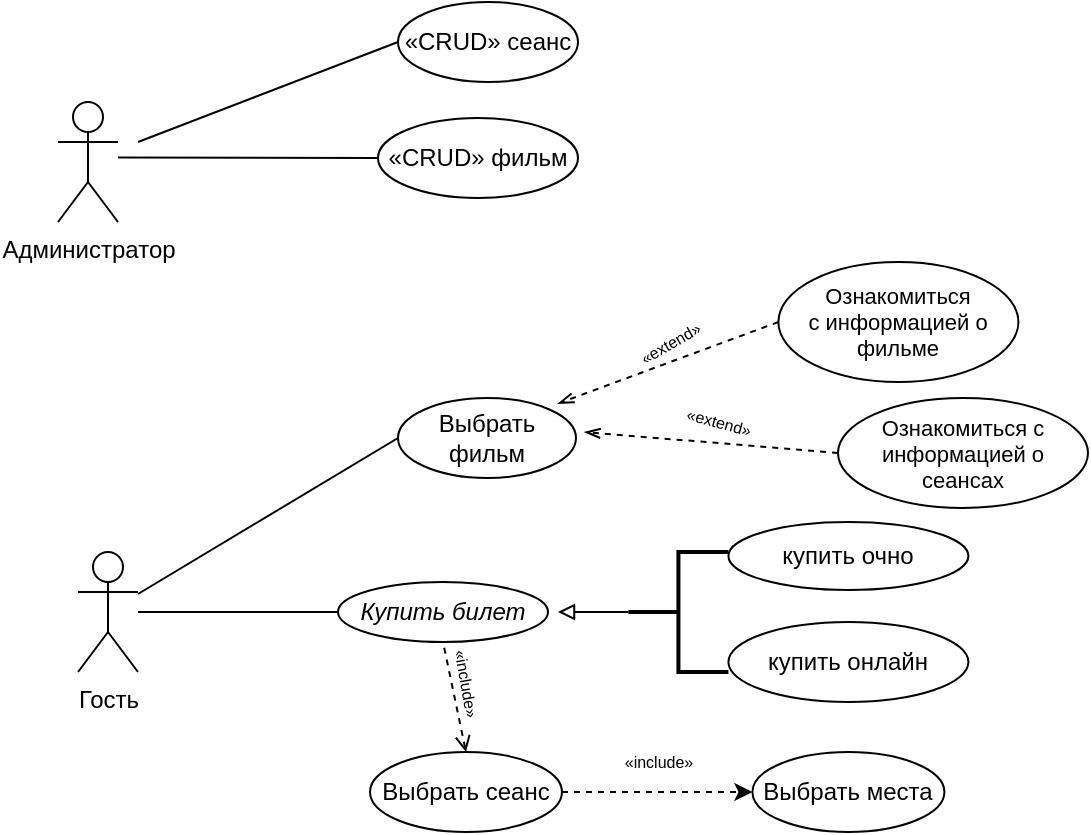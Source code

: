 <mxfile version="24.8.4" pages="3">
  <diagram name="Собственный кинотеатр" id="rnaNZMnlfwjxVZvryFjj">
    <mxGraphModel dx="637" dy="324" grid="1" gridSize="10" guides="1" tooltips="1" connect="1" arrows="1" fold="1" page="1" pageScale="1" pageWidth="827" pageHeight="1169" math="0" shadow="0">
      <root>
        <mxCell id="f3-Gvlm2Z2FciO2JjJAF-0" />
        <mxCell id="f3-Gvlm2Z2FciO2JjJAF-1" parent="f3-Gvlm2Z2FciO2JjJAF-0" />
        <mxCell id="f3-Gvlm2Z2FciO2JjJAF-2" value="Гость" style="shape=umlActor;verticalLabelPosition=bottom;verticalAlign=top;html=1;" parent="f3-Gvlm2Z2FciO2JjJAF-1" vertex="1">
          <mxGeometry x="190" y="465" width="30" height="60" as="geometry" />
        </mxCell>
        <mxCell id="f3-Gvlm2Z2FciO2JjJAF-4" value="&lt;i&gt;Купить билет&lt;/i&gt;" style="ellipse;whiteSpace=wrap;html=1;fontSize=12;" parent="f3-Gvlm2Z2FciO2JjJAF-1" vertex="1">
          <mxGeometry x="320" y="480" width="105" height="30" as="geometry" />
        </mxCell>
        <mxCell id="f3-Gvlm2Z2FciO2JjJAF-6" value="Выбрать фильм" style="ellipse;whiteSpace=wrap;html=1;" parent="f3-Gvlm2Z2FciO2JjJAF-1" vertex="1">
          <mxGeometry x="350" y="388" width="89" height="40" as="geometry" />
        </mxCell>
        <mxCell id="f3-Gvlm2Z2FciO2JjJAF-8" value="Ознакомиться с информацией о сеансах" style="ellipse;whiteSpace=wrap;html=1;fontSize=11;spacing=2;" parent="f3-Gvlm2Z2FciO2JjJAF-1" vertex="1">
          <mxGeometry x="570" y="388" width="125" height="55" as="geometry" />
        </mxCell>
        <mxCell id="f3-Gvlm2Z2FciO2JjJAF-9" value="&lt;div style=&quot;font-size: 11px;&quot;&gt;Ознакомиться&lt;/div&gt;&lt;div style=&quot;font-size: 11px;&quot;&gt;с информацией о фильме&lt;/div&gt;" style="ellipse;whiteSpace=wrap;html=1;fontSize=11;" parent="f3-Gvlm2Z2FciO2JjJAF-1" vertex="1">
          <mxGeometry x="540.21" y="320" width="120" height="60" as="geometry" />
        </mxCell>
        <mxCell id="HVHayyuQDwpHd55ujuDX-11" style="rounded=0;orthogonalLoop=1;jettySize=auto;html=1;dashed=1;" parent="f3-Gvlm2Z2FciO2JjJAF-1" source="f3-Gvlm2Z2FciO2JjJAF-11" target="HVHayyuQDwpHd55ujuDX-9" edge="1">
          <mxGeometry relative="1" as="geometry" />
        </mxCell>
        <mxCell id="f3-Gvlm2Z2FciO2JjJAF-11" value="Выбрать сеанс" style="ellipse;whiteSpace=wrap;html=1;" parent="f3-Gvlm2Z2FciO2JjJAF-1" vertex="1">
          <mxGeometry x="336" y="565" width="96" height="40" as="geometry" />
        </mxCell>
        <mxCell id="f3-Gvlm2Z2FciO2JjJAF-14" value="" style="endArrow=none;html=1;rounded=0;entryX=0;entryY=0.5;entryDx=0;entryDy=0;" parent="f3-Gvlm2Z2FciO2JjJAF-1" source="f3-Gvlm2Z2FciO2JjJAF-2" target="f3-Gvlm2Z2FciO2JjJAF-6" edge="1">
          <mxGeometry width="50" height="50" relative="1" as="geometry">
            <mxPoint x="270" y="530" as="sourcePoint" />
            <mxPoint x="420" y="560" as="targetPoint" />
          </mxGeometry>
        </mxCell>
        <mxCell id="f3-Gvlm2Z2FciO2JjJAF-15" value="" style="endArrow=none;html=1;rounded=0;entryX=0;entryY=0.5;entryDx=0;entryDy=0;" parent="f3-Gvlm2Z2FciO2JjJAF-1" source="f3-Gvlm2Z2FciO2JjJAF-2" target="f3-Gvlm2Z2FciO2JjJAF-4" edge="1">
          <mxGeometry width="50" height="50" relative="1" as="geometry">
            <mxPoint x="370" y="610" as="sourcePoint" />
            <mxPoint x="420" y="560" as="targetPoint" />
          </mxGeometry>
        </mxCell>
        <mxCell id="f3-Gvlm2Z2FciO2JjJAF-16" value="" style="endArrow=none;dashed=1;html=1;rounded=0;entryX=0.5;entryY=1;entryDx=0;entryDy=0;exitX=0.5;exitY=0;exitDx=0;exitDy=0;startArrow=open;startFill=0;" parent="f3-Gvlm2Z2FciO2JjJAF-1" source="f3-Gvlm2Z2FciO2JjJAF-11" target="f3-Gvlm2Z2FciO2JjJAF-4" edge="1">
          <mxGeometry width="50" height="50" relative="1" as="geometry">
            <mxPoint x="340" y="555" as="sourcePoint" />
            <mxPoint x="390" y="505" as="targetPoint" />
          </mxGeometry>
        </mxCell>
        <mxCell id="f3-Gvlm2Z2FciO2JjJAF-23" value="" style="endArrow=openThin;dashed=1;html=1;rounded=0;entryX=1;entryY=0.5;entryDx=0;entryDy=0;exitX=0;exitY=0.5;exitDx=0;exitDy=0;endFill=0;" parent="f3-Gvlm2Z2FciO2JjJAF-1" source="f3-Gvlm2Z2FciO2JjJAF-8" edge="1">
          <mxGeometry width="50" height="50" relative="1" as="geometry">
            <mxPoint x="537.71" y="422.5" as="sourcePoint" />
            <mxPoint x="443.21" y="405" as="targetPoint" />
          </mxGeometry>
        </mxCell>
        <mxCell id="f3-Gvlm2Z2FciO2JjJAF-24" value="" style="endArrow=openThin;dashed=1;html=1;rounded=0;entryX=1;entryY=0;entryDx=0;entryDy=0;exitX=0;exitY=0.5;exitDx=0;exitDy=0;startArrow=none;startFill=0;endFill=0;" parent="f3-Gvlm2Z2FciO2JjJAF-1" source="f3-Gvlm2Z2FciO2JjJAF-9" edge="1">
          <mxGeometry width="50" height="50" relative="1" as="geometry">
            <mxPoint x="550.21" y="360" as="sourcePoint" />
            <mxPoint x="429.998" y="390.778" as="targetPoint" />
          </mxGeometry>
        </mxCell>
        <mxCell id="f3-Gvlm2Z2FciO2JjJAF-29" value="«extend»" style="edgeLabel;html=1;align=center;verticalAlign=middle;resizable=0;points=[];rotation=-30;fontSize=8;" parent="f3-Gvlm2Z2FciO2JjJAF-1" vertex="1" connectable="0">
          <mxGeometry x="485.208" y="360.995" as="geometry" />
        </mxCell>
        <mxCell id="f3-Gvlm2Z2FciO2JjJAF-30" value="«extend»" style="edgeLabel;html=1;align=center;verticalAlign=middle;resizable=0;points=[];rotation=15;fontSize=8;" parent="f3-Gvlm2Z2FciO2JjJAF-1" vertex="1" connectable="0">
          <mxGeometry x="509.998" y="399.995" as="geometry" />
        </mxCell>
        <mxCell id="f3-Gvlm2Z2FciO2JjJAF-31" value="«include»" style="edgeLabel;html=1;align=center;verticalAlign=middle;resizable=0;points=[];rotation=80;fontSize=8;" parent="f3-Gvlm2Z2FciO2JjJAF-1" vertex="1" connectable="0">
          <mxGeometry x="383.998" y="529.995" as="geometry" />
        </mxCell>
        <mxCell id="HVHayyuQDwpHd55ujuDX-0" value="купить очно" style="ellipse;whiteSpace=wrap;html=1;" parent="f3-Gvlm2Z2FciO2JjJAF-1" vertex="1">
          <mxGeometry x="515.21" y="450" width="120" height="34" as="geometry" />
        </mxCell>
        <mxCell id="HVHayyuQDwpHd55ujuDX-1" value="купить онлайн" style="ellipse;whiteSpace=wrap;html=1;" parent="f3-Gvlm2Z2FciO2JjJAF-1" vertex="1">
          <mxGeometry x="515.21" y="500" width="120" height="40" as="geometry" />
        </mxCell>
        <mxCell id="HVHayyuQDwpHd55ujuDX-7" style="edgeStyle=orthogonalEdgeStyle;rounded=0;orthogonalLoop=1;jettySize=auto;html=1;entryX=1;entryY=0.5;entryDx=0;entryDy=0;shape=flexArrow;strokeColor=none;endArrow=block;" parent="f3-Gvlm2Z2FciO2JjJAF-1" source="HVHayyuQDwpHd55ujuDX-2" target="f3-Gvlm2Z2FciO2JjJAF-4" edge="1">
          <mxGeometry relative="1" as="geometry" />
        </mxCell>
        <mxCell id="HVHayyuQDwpHd55ujuDX-8" style="edgeStyle=orthogonalEdgeStyle;rounded=0;orthogonalLoop=1;jettySize=auto;html=1;endArrow=block;endFill=0;" parent="f3-Gvlm2Z2FciO2JjJAF-1" source="HVHayyuQDwpHd55ujuDX-2" edge="1">
          <mxGeometry relative="1" as="geometry">
            <mxPoint x="430" y="495" as="targetPoint" />
            <Array as="points">
              <mxPoint x="450" y="495" />
              <mxPoint x="450" y="495" />
            </Array>
          </mxGeometry>
        </mxCell>
        <mxCell id="HVHayyuQDwpHd55ujuDX-2" value="" style="strokeWidth=2;html=1;shape=mxgraph.flowchart.annotation_2;align=left;labelPosition=right;pointerEvents=1;" parent="f3-Gvlm2Z2FciO2JjJAF-1" vertex="1">
          <mxGeometry x="465.21" y="465" width="50" height="60" as="geometry" />
        </mxCell>
        <mxCell id="HVHayyuQDwpHd55ujuDX-9" value="Выбрать места" style="ellipse;whiteSpace=wrap;html=1;" parent="f3-Gvlm2Z2FciO2JjJAF-1" vertex="1">
          <mxGeometry x="527.21" y="565" width="96" height="40" as="geometry" />
        </mxCell>
        <mxCell id="HVHayyuQDwpHd55ujuDX-10" value="«include»" style="edgeLabel;html=1;align=center;verticalAlign=middle;resizable=0;points=[];rotation=0;fontSize=8;" parent="f3-Gvlm2Z2FciO2JjJAF-1" vertex="1" connectable="0">
          <mxGeometry x="479.998" y="569.995" as="geometry" />
        </mxCell>
        <mxCell id="cdZZPBUYfWlRFzTQp6G5-2" value="Администратор" style="shape=umlActor;verticalLabelPosition=bottom;verticalAlign=top;html=1;" parent="f3-Gvlm2Z2FciO2JjJAF-1" vertex="1">
          <mxGeometry x="180" y="240" width="30" height="60" as="geometry" />
        </mxCell>
        <mxCell id="cdZZPBUYfWlRFzTQp6G5-5" value="«CRUD» фильм" style="ellipse;whiteSpace=wrap;html=1;" parent="f3-Gvlm2Z2FciO2JjJAF-1" vertex="1">
          <mxGeometry x="340" y="248" width="100" height="40" as="geometry" />
        </mxCell>
        <mxCell id="cdZZPBUYfWlRFzTQp6G5-11" value="" style="endArrow=none;html=1;rounded=0;entryX=0;entryY=0.5;entryDx=0;entryDy=0;" parent="f3-Gvlm2Z2FciO2JjJAF-1" target="cdZZPBUYfWlRFzTQp6G5-5" edge="1">
          <mxGeometry width="50" height="50" relative="1" as="geometry">
            <mxPoint x="210" y="267.71" as="sourcePoint" />
            <mxPoint x="310" y="267.71" as="targetPoint" />
          </mxGeometry>
        </mxCell>
        <mxCell id="cdZZPBUYfWlRFzTQp6G5-12" value="" style="endArrow=none;html=1;rounded=0;" parent="f3-Gvlm2Z2FciO2JjJAF-1" edge="1">
          <mxGeometry width="50" height="50" relative="1" as="geometry">
            <mxPoint x="220" y="260" as="sourcePoint" />
            <mxPoint x="350" y="210" as="targetPoint" />
          </mxGeometry>
        </mxCell>
        <mxCell id="cdZZPBUYfWlRFzTQp6G5-14" value="«CRUD» сеанс" style="ellipse;whiteSpace=wrap;html=1;" parent="f3-Gvlm2Z2FciO2JjJAF-1" vertex="1">
          <mxGeometry x="350" y="190" width="90" height="40" as="geometry" />
        </mxCell>
      </root>
    </mxGraphModel>
  </diagram>
  <diagram name="Goodwin Cinema" id="iWJ-1zaKSu3Ji1PHFZBb">
    <mxGraphModel dx="1687" dy="940" grid="1" gridSize="10" guides="1" tooltips="1" connect="1" arrows="1" fold="1" page="1" pageScale="1" pageWidth="827" pageHeight="1169" math="0" shadow="0">
      <root>
        <mxCell id="qbEH_GYG9Mnh0emsTHKD-0" />
        <mxCell id="qbEH_GYG9Mnh0emsTHKD-1" parent="qbEH_GYG9Mnh0emsTHKD-0" />
        <mxCell id="LEQyBP9rLno9ObRGlnxQ-13" value="goodwincinema.ru" style="whiteSpace=wrap;html=1;fillColor=none;labelPosition=center;verticalLabelPosition=top;align=center;verticalAlign=bottom;" vertex="1" parent="qbEH_GYG9Mnh0emsTHKD-1">
          <mxGeometry x="140" y="70" width="680" height="1091" as="geometry" />
        </mxCell>
        <mxCell id="qbEH_GYG9Mnh0emsTHKD-2" value="Гость" style="shape=umlActor;verticalLabelPosition=bottom;verticalAlign=top;html=1;fontSize=11;" parent="qbEH_GYG9Mnh0emsTHKD-1" vertex="1">
          <mxGeometry x="54" y="736" width="30" height="60" as="geometry" />
        </mxCell>
        <mxCell id="qbEH_GYG9Mnh0emsTHKD-3" value="&lt;div&gt;Зарегистрированный&lt;/div&gt;&lt;div&gt;пользователь&lt;/div&gt;" style="shape=umlActor;verticalLabelPosition=bottom;verticalAlign=top;html=1;" parent="qbEH_GYG9Mnh0emsTHKD-1" vertex="1">
          <mxGeometry x="54" y="866" width="30" height="60" as="geometry" />
        </mxCell>
        <mxCell id="qbEH_GYG9Mnh0emsTHKD-4" value="Оплатить билет" style="ellipse;whiteSpace=wrap;html=1;fontSize=12;" parent="qbEH_GYG9Mnh0emsTHKD-1" vertex="1">
          <mxGeometry x="535.62" y="800" width="105" height="30" as="geometry" />
        </mxCell>
        <mxCell id="qbEH_GYG9Mnh0emsTHKD-6" value="Найти фильм" style="ellipse;whiteSpace=wrap;html=1;" parent="qbEH_GYG9Mnh0emsTHKD-1" vertex="1">
          <mxGeometry x="374.99" y="543.37" width="99.01" height="26.25" as="geometry" />
        </mxCell>
        <mxCell id="qbEH_GYG9Mnh0emsTHKD-7" value="Оценить рейтинг зрителей" style="ellipse;whiteSpace=wrap;html=1;" parent="qbEH_GYG9Mnh0emsTHKD-1" vertex="1">
          <mxGeometry x="681" y="509" width="128" height="40" as="geometry" />
        </mxCell>
        <mxCell id="qbEH_GYG9Mnh0emsTHKD-9" value="&lt;div style=&quot;font-size: 11px;&quot;&gt;Ознакомиться&lt;/div&gt;&lt;div style=&quot;font-size: 11px;&quot;&gt;с отзывами зрителей&lt;/div&gt;" style="ellipse;whiteSpace=wrap;html=1;fontSize=11;" parent="qbEH_GYG9Mnh0emsTHKD-1" vertex="1">
          <mxGeometry x="673.5" y="568" width="143" height="42.5" as="geometry" />
        </mxCell>
        <mxCell id="qbEH_GYG9Mnh0emsTHKD-10" value="&lt;div style=&quot;font-size: 11px;&quot;&gt;Просмотреть информацию&lt;/div&gt;&lt;div style=&quot;font-size: 11px;&quot;&gt;о фильме&lt;/div&gt;" style="ellipse;whiteSpace=wrap;html=1;fontSize=11;" parent="qbEH_GYG9Mnh0emsTHKD-1" vertex="1">
          <mxGeometry x="539.995" y="526.5" width="96.25" height="60" as="geometry" />
        </mxCell>
        <mxCell id="qbEH_GYG9Mnh0emsTHKD-11" value="&lt;div&gt;Определиться&lt;/div&gt;&lt;div&gt;с сеансом&lt;/div&gt;" style="ellipse;whiteSpace=wrap;html=1;" parent="qbEH_GYG9Mnh0emsTHKD-1" vertex="1">
          <mxGeometry x="364.5" y="665.5" width="120" height="40" as="geometry" />
        </mxCell>
        <mxCell id="qbEH_GYG9Mnh0emsTHKD-12" value="" style="endArrow=block;html=1;rounded=0;endFill=0;" parent="qbEH_GYG9Mnh0emsTHKD-1" edge="1">
          <mxGeometry width="50" height="50" relative="1" as="geometry">
            <mxPoint x="69" y="861" as="sourcePoint" />
            <mxPoint x="69" y="821" as="targetPoint" />
          </mxGeometry>
        </mxCell>
        <mxCell id="EJGcb-yvxSowYDTw5PhJ-0" value="Администратор" style="shape=umlActor;verticalLabelPosition=bottom;verticalAlign=top;html=1;fontSize=10;" parent="qbEH_GYG9Mnh0emsTHKD-1" vertex="1">
          <mxGeometry x="54" y="210" width="30" height="60" as="geometry" />
        </mxCell>
        <mxCell id="EJGcb-yvxSowYDTw5PhJ-1" value="«CRUD» фильм" style="ellipse;whiteSpace=wrap;html=1;" parent="qbEH_GYG9Mnh0emsTHKD-1" vertex="1">
          <mxGeometry x="206.62" y="192" width="103" height="40" as="geometry" />
        </mxCell>
        <mxCell id="EJGcb-yvxSowYDTw5PhJ-2" value="" style="endArrow=none;html=1;rounded=0;entryX=0;entryY=0.5;entryDx=0;entryDy=0;" parent="qbEH_GYG9Mnh0emsTHKD-1" source="EJGcb-yvxSowYDTw5PhJ-0" target="EJGcb-yvxSowYDTw5PhJ-1" edge="1">
          <mxGeometry width="50" height="50" relative="1" as="geometry">
            <mxPoint x="144" y="310" as="sourcePoint" />
            <mxPoint x="194" y="330" as="targetPoint" />
          </mxGeometry>
        </mxCell>
        <mxCell id="EJGcb-yvxSowYDTw5PhJ-3" value="" style="endArrow=none;html=1;rounded=0;entryX=0;entryY=0.5;entryDx=0;entryDy=0;" parent="qbEH_GYG9Mnh0emsTHKD-1" source="EJGcb-yvxSowYDTw5PhJ-0" target="EJGcb-yvxSowYDTw5PhJ-4" edge="1">
          <mxGeometry width="50" height="50" relative="1" as="geometry">
            <mxPoint x="154" y="240" as="sourcePoint" />
            <mxPoint x="224" y="250" as="targetPoint" />
          </mxGeometry>
        </mxCell>
        <mxCell id="EJGcb-yvxSowYDTw5PhJ-4" value="«CRUD» сеанс" style="ellipse;whiteSpace=wrap;html=1;" parent="qbEH_GYG9Mnh0emsTHKD-1" vertex="1">
          <mxGeometry x="206.62" y="248" width="103" height="40" as="geometry" />
        </mxCell>
        <mxCell id="v0aWpymIAS2-9Zk1HtnZ-0" value="Изучить афишу" style="ellipse;whiteSpace=wrap;html=1;" parent="qbEH_GYG9Mnh0emsTHKD-1" vertex="1">
          <mxGeometry x="209.37" y="539" width="97.5" height="35" as="geometry" />
        </mxCell>
        <mxCell id="v0aWpymIAS2-9Zk1HtnZ-1" value="Ознакомиться с расписанием" style="ellipse;whiteSpace=wrap;html=1;" parent="qbEH_GYG9Mnh0emsTHKD-1" vertex="1">
          <mxGeometry x="197.185" y="602" width="121.87" height="39" as="geometry" />
        </mxCell>
        <mxCell id="v0aWpymIAS2-9Zk1HtnZ-2" value="Проверить новости" style="ellipse;whiteSpace=wrap;html=1;" parent="qbEH_GYG9Mnh0emsTHKD-1" vertex="1">
          <mxGeometry x="194.37" y="1055" width="127.5" height="35" as="geometry" />
        </mxCell>
        <mxCell id="v0aWpymIAS2-9Zk1HtnZ-3" value="Вернуть билет" style="ellipse;whiteSpace=wrap;html=1;" parent="qbEH_GYG9Mnh0emsTHKD-1" vertex="1">
          <mxGeometry x="538.12" y="862" width="100" height="35" as="geometry" />
        </mxCell>
        <mxCell id="v0aWpymIAS2-9Zk1HtnZ-4" value="Сменить кинотеатр (город)" style="ellipse;whiteSpace=wrap;html=1;" parent="qbEH_GYG9Mnh0emsTHKD-1" vertex="1">
          <mxGeometry x="188.12" y="474" width="140" height="45" as="geometry" />
        </mxCell>
        <mxCell id="v0aWpymIAS2-9Zk1HtnZ-5" value="Посмотреть вакансии" style="ellipse;whiteSpace=wrap;html=1;" parent="qbEH_GYG9Mnh0emsTHKD-1" vertex="1">
          <mxGeometry x="189.37" y="926" width="137.5" height="35" as="geometry" />
        </mxCell>
        <mxCell id="v0aWpymIAS2-9Zk1HtnZ-6" value="Исследовать справку" style="ellipse;whiteSpace=wrap;html=1;" parent="qbEH_GYG9Mnh0emsTHKD-1" vertex="1">
          <mxGeometry x="189.37" y="862" width="137.5" height="35" as="geometry" />
        </mxCell>
        <mxCell id="v0aWpymIAS2-9Zk1HtnZ-7" value="&lt;div&gt;Прочитать информацию&lt;/div&gt;&lt;div&gt;о кинотеатре&lt;/div&gt;" style="ellipse;whiteSpace=wrap;html=1;" parent="qbEH_GYG9Mnh0emsTHKD-1" vertex="1">
          <mxGeometry x="174.37" y="663" width="167.5" height="45" as="geometry" />
        </mxCell>
        <mxCell id="v0aWpymIAS2-9Zk1HtnZ-8" value="&lt;div&gt;Прочитать информацию&lt;/div&gt;&lt;div&gt;о парке развлечений&lt;/div&gt;" style="ellipse;whiteSpace=wrap;html=1;" parent="qbEH_GYG9Mnh0emsTHKD-1" vertex="1">
          <mxGeometry x="169.995" y="728" width="176.25" height="45" as="geometry" />
        </mxCell>
        <mxCell id="v0aWpymIAS2-9Zk1HtnZ-13" value="Обратиться в службу «Вопрос-ответ»" style="ellipse;whiteSpace=wrap;html=1;" parent="qbEH_GYG9Mnh0emsTHKD-1" vertex="1">
          <mxGeometry x="188.435" y="787" width="139.37" height="55" as="geometry" />
        </mxCell>
        <mxCell id="v0aWpymIAS2-9Zk1HtnZ-14" value="Открыть схему проезда" style="ellipse;whiteSpace=wrap;html=1;" parent="qbEH_GYG9Mnh0emsTHKD-1" vertex="1">
          <mxGeometry x="203.12" y="986" width="110" height="45" as="geometry" />
        </mxCell>
        <mxCell id="5wgta9gE_lAIWEabVakF-0" value="" style="endArrow=none;html=1;rounded=0;exitX=0;exitY=0.5;exitDx=0;exitDy=0;" parent="qbEH_GYG9Mnh0emsTHKD-1" source="v0aWpymIAS2-9Zk1HtnZ-0" target="qbEH_GYG9Mnh0emsTHKD-2" edge="1">
          <mxGeometry width="50" height="50" relative="1" as="geometry">
            <mxPoint x="288" y="825" as="sourcePoint" />
            <mxPoint x="338" y="775" as="targetPoint" />
          </mxGeometry>
        </mxCell>
        <mxCell id="5wgta9gE_lAIWEabVakF-1" value="" style="endArrow=none;html=1;rounded=0;exitX=0;exitY=0.5;exitDx=0;exitDy=0;" parent="qbEH_GYG9Mnh0emsTHKD-1" source="v0aWpymIAS2-9Zk1HtnZ-4" target="qbEH_GYG9Mnh0emsTHKD-2" edge="1">
          <mxGeometry width="50" height="50" relative="1" as="geometry">
            <mxPoint x="208" y="745" as="sourcePoint" />
            <mxPoint x="258" y="695" as="targetPoint" />
          </mxGeometry>
        </mxCell>
        <mxCell id="5wgta9gE_lAIWEabVakF-3" value="" style="endArrow=none;html=1;rounded=0;exitX=0;exitY=0.5;exitDx=0;exitDy=0;" parent="qbEH_GYG9Mnh0emsTHKD-1" source="v0aWpymIAS2-9Zk1HtnZ-1" target="qbEH_GYG9Mnh0emsTHKD-2" edge="1">
          <mxGeometry width="50" height="50" relative="1" as="geometry">
            <mxPoint x="208" y="745" as="sourcePoint" />
            <mxPoint x="258" y="695" as="targetPoint" />
          </mxGeometry>
        </mxCell>
        <mxCell id="5wgta9gE_lAIWEabVakF-4" value="" style="endArrow=none;html=1;rounded=0;entryX=0;entryY=0.5;entryDx=0;entryDy=0;" parent="qbEH_GYG9Mnh0emsTHKD-1" source="qbEH_GYG9Mnh0emsTHKD-2" target="v0aWpymIAS2-9Zk1HtnZ-7" edge="1">
          <mxGeometry width="50" height="50" relative="1" as="geometry">
            <mxPoint x="178" y="855" as="sourcePoint" />
            <mxPoint x="228" y="805" as="targetPoint" />
          </mxGeometry>
        </mxCell>
        <mxCell id="5wgta9gE_lAIWEabVakF-5" value="" style="endArrow=none;html=1;rounded=0;entryX=0;entryY=0.5;entryDx=0;entryDy=0;" parent="qbEH_GYG9Mnh0emsTHKD-1" source="qbEH_GYG9Mnh0emsTHKD-2" target="v0aWpymIAS2-9Zk1HtnZ-8" edge="1">
          <mxGeometry width="50" height="50" relative="1" as="geometry">
            <mxPoint x="178" y="855" as="sourcePoint" />
            <mxPoint x="228" y="805" as="targetPoint" />
          </mxGeometry>
        </mxCell>
        <mxCell id="5wgta9gE_lAIWEabVakF-6" value="" style="endArrow=none;html=1;rounded=0;entryX=0;entryY=0.5;entryDx=0;entryDy=0;" parent="qbEH_GYG9Mnh0emsTHKD-1" source="qbEH_GYG9Mnh0emsTHKD-2" target="v0aWpymIAS2-9Zk1HtnZ-13" edge="1">
          <mxGeometry width="50" height="50" relative="1" as="geometry">
            <mxPoint x="178" y="855" as="sourcePoint" />
            <mxPoint x="228" y="805" as="targetPoint" />
          </mxGeometry>
        </mxCell>
        <mxCell id="5wgta9gE_lAIWEabVakF-7" value="" style="endArrow=none;html=1;rounded=0;exitX=0;exitY=0.5;exitDx=0;exitDy=0;" parent="qbEH_GYG9Mnh0emsTHKD-1" source="v0aWpymIAS2-9Zk1HtnZ-6" target="qbEH_GYG9Mnh0emsTHKD-2" edge="1">
          <mxGeometry width="50" height="50" relative="1" as="geometry">
            <mxPoint x="178" y="855" as="sourcePoint" />
            <mxPoint x="228" y="805" as="targetPoint" />
          </mxGeometry>
        </mxCell>
        <mxCell id="5wgta9gE_lAIWEabVakF-8" value="" style="endArrow=none;html=1;rounded=0;entryX=0;entryY=0.5;entryDx=0;entryDy=0;" parent="qbEH_GYG9Mnh0emsTHKD-1" source="qbEH_GYG9Mnh0emsTHKD-2" target="v0aWpymIAS2-9Zk1HtnZ-5" edge="1">
          <mxGeometry width="50" height="50" relative="1" as="geometry">
            <mxPoint x="178" y="1025" as="sourcePoint" />
            <mxPoint x="228" y="975" as="targetPoint" />
          </mxGeometry>
        </mxCell>
        <mxCell id="5wgta9gE_lAIWEabVakF-9" value="" style="endArrow=none;html=1;rounded=0;entryX=0;entryY=0.5;entryDx=0;entryDy=0;" parent="qbEH_GYG9Mnh0emsTHKD-1" source="qbEH_GYG9Mnh0emsTHKD-2" target="v0aWpymIAS2-9Zk1HtnZ-14" edge="1">
          <mxGeometry width="50" height="50" relative="1" as="geometry">
            <mxPoint x="178" y="1025" as="sourcePoint" />
            <mxPoint x="228" y="975" as="targetPoint" />
          </mxGeometry>
        </mxCell>
        <mxCell id="5wgta9gE_lAIWEabVakF-10" value="" style="endArrow=none;html=1;rounded=0;exitX=0;exitY=0.5;exitDx=0;exitDy=0;" parent="qbEH_GYG9Mnh0emsTHKD-1" source="v0aWpymIAS2-9Zk1HtnZ-2" target="qbEH_GYG9Mnh0emsTHKD-2" edge="1">
          <mxGeometry width="50" height="50" relative="1" as="geometry">
            <mxPoint x="178" y="1025" as="sourcePoint" />
            <mxPoint x="228" y="975" as="targetPoint" />
          </mxGeometry>
        </mxCell>
        <mxCell id="NdOWi7g1uuww9COBYdNd-0" value="" style="endArrow=none;dashed=1;html=1;rounded=0;entryX=1;entryY=0.5;entryDx=0;entryDy=0;exitX=0;exitY=0.5;exitDx=0;exitDy=0;endFill=0;startArrow=classic;startFill=1;" parent="qbEH_GYG9Mnh0emsTHKD-1" source="qbEH_GYG9Mnh0emsTHKD-6" target="v0aWpymIAS2-9Zk1HtnZ-0" edge="1">
          <mxGeometry width="50" height="50" relative="1" as="geometry">
            <mxPoint x="454" y="695" as="sourcePoint" />
            <mxPoint x="504" y="645" as="targetPoint" />
          </mxGeometry>
        </mxCell>
        <mxCell id="NdOWi7g1uuww9COBYdNd-1" value="" style="endArrow=none;dashed=1;html=1;rounded=0;entryX=1;entryY=0.5;entryDx=0;entryDy=0;exitX=0;exitY=0.5;exitDx=0;exitDy=0;startArrow=classic;startFill=1;" parent="qbEH_GYG9Mnh0emsTHKD-1" source="qbEH_GYG9Mnh0emsTHKD-11" target="v0aWpymIAS2-9Zk1HtnZ-1" edge="1">
          <mxGeometry width="50" height="50" relative="1" as="geometry">
            <mxPoint x="454" y="695" as="sourcePoint" />
            <mxPoint x="504" y="645" as="targetPoint" />
          </mxGeometry>
        </mxCell>
        <mxCell id="NdOWi7g1uuww9COBYdNd-2" value="" style="endArrow=none;dashed=1;html=1;rounded=0;entryX=0;entryY=0.5;entryDx=0;entryDy=0;exitX=1;exitY=0.5;exitDx=0;exitDy=0;startArrow=classic;startFill=1;" parent="qbEH_GYG9Mnh0emsTHKD-1" source="qbEH_GYG9Mnh0emsTHKD-6" target="qbEH_GYG9Mnh0emsTHKD-10" edge="1">
          <mxGeometry width="50" height="50" relative="1" as="geometry">
            <mxPoint x="535.62" y="572.5" as="sourcePoint" />
            <mxPoint x="550.62" y="435" as="targetPoint" />
          </mxGeometry>
        </mxCell>
        <mxCell id="NdOWi7g1uuww9COBYdNd-3" value="" style="endArrow=classic;dashed=1;html=1;rounded=0;exitX=0;exitY=0.5;exitDx=0;exitDy=0;endFill=1;entryX=1;entryY=1;entryDx=0;entryDy=0;" parent="qbEH_GYG9Mnh0emsTHKD-1" source="qbEH_GYG9Mnh0emsTHKD-9" target="qbEH_GYG9Mnh0emsTHKD-10" edge="1">
          <mxGeometry width="50" height="50" relative="1" as="geometry">
            <mxPoint x="584" y="724" as="sourcePoint" />
            <mxPoint x="640" y="619" as="targetPoint" />
          </mxGeometry>
        </mxCell>
        <mxCell id="NdOWi7g1uuww9COBYdNd-5" value="" style="endArrow=classic;dashed=1;html=1;rounded=0;entryX=1;entryY=0;entryDx=0;entryDy=0;exitX=0;exitY=0.5;exitDx=0;exitDy=0;endFill=1;" parent="qbEH_GYG9Mnh0emsTHKD-1" source="qbEH_GYG9Mnh0emsTHKD-7" target="qbEH_GYG9Mnh0emsTHKD-10" edge="1">
          <mxGeometry width="50" height="50" relative="1" as="geometry">
            <mxPoint x="584" y="724" as="sourcePoint" />
            <mxPoint x="634" y="674" as="targetPoint" />
          </mxGeometry>
        </mxCell>
        <mxCell id="NdOWi7g1uuww9COBYdNd-8" value="" style="endArrow=none;dashed=1;html=1;rounded=0;entryX=0.5;entryY=1;entryDx=0;entryDy=0;exitX=0.5;exitY=0;exitDx=0;exitDy=0;startArrow=classic;startFill=1;" parent="qbEH_GYG9Mnh0emsTHKD-1" source="v0aWpymIAS2-9Zk1HtnZ-3" target="qbEH_GYG9Mnh0emsTHKD-4" edge="1">
          <mxGeometry width="50" height="50" relative="1" as="geometry">
            <mxPoint x="554" y="904" as="sourcePoint" />
            <mxPoint x="604" y="854" as="targetPoint" />
          </mxGeometry>
        </mxCell>
        <mxCell id="NdOWi7g1uuww9COBYdNd-11" value="" style="endArrow=classic;dashed=1;html=1;rounded=0;entryX=0.5;entryY=1;entryDx=0;entryDy=0;exitX=0.5;exitY=0;exitDx=0;exitDy=0;startArrow=classic;startFill=1;endFill=1;" parent="qbEH_GYG9Mnh0emsTHKD-1" source="qbEH_GYG9Mnh0emsTHKD-11" target="qbEH_GYG9Mnh0emsTHKD-6" edge="1">
          <mxGeometry width="50" height="50" relative="1" as="geometry">
            <mxPoint x="504" y="735" as="sourcePoint" />
            <mxPoint x="554" y="685" as="targetPoint" />
          </mxGeometry>
        </mxCell>
        <mxCell id="NdOWi7g1uuww9COBYdNd-12" value="" style="endArrow=none;dashed=1;html=1;rounded=0;entryX=0.5;entryY=1;entryDx=0;entryDy=0;exitX=0;exitY=0.5;exitDx=0;exitDy=0;startArrow=classic;startFill=1;" parent="qbEH_GYG9Mnh0emsTHKD-1" source="ue-xRTuiBhx_JOXiQb3P-3" target="qbEH_GYG9Mnh0emsTHKD-11" edge="1">
          <mxGeometry width="50" height="50" relative="1" as="geometry">
            <mxPoint x="504" y="796.5" as="sourcePoint" />
            <mxPoint x="554" y="746.5" as="targetPoint" />
          </mxGeometry>
        </mxCell>
        <mxCell id="0UPsWU6T42hqpcYLbcUy-0" value="«CRUD» новость" style="ellipse;whiteSpace=wrap;html=1;" vertex="1" parent="qbEH_GYG9Mnh0emsTHKD-1">
          <mxGeometry x="206.62" y="80" width="103" height="40" as="geometry" />
        </mxCell>
        <mxCell id="0UPsWU6T42hqpcYLbcUy-1" value="«CRUD» кинотеатр" style="ellipse;whiteSpace=wrap;html=1;" vertex="1" parent="qbEH_GYG9Mnh0emsTHKD-1">
          <mxGeometry x="198.12" y="136" width="120" height="40" as="geometry" />
        </mxCell>
        <mxCell id="0UPsWU6T42hqpcYLbcUy-2" value="&lt;div&gt;«CRUD»&lt;/div&gt;&lt;div&gt;«Вопрос-ответ»&lt;/div&gt;" style="ellipse;whiteSpace=wrap;html=1;" vertex="1" parent="qbEH_GYG9Mnh0emsTHKD-1">
          <mxGeometry x="200.12" y="299" width="116" height="50" as="geometry" />
        </mxCell>
        <mxCell id="0UPsWU6T42hqpcYLbcUy-4" value="&lt;div&gt;«CRUD» вакансия&lt;/div&gt;" style="ellipse;whiteSpace=wrap;html=1;" vertex="1" parent="qbEH_GYG9Mnh0emsTHKD-1">
          <mxGeometry x="198.12" y="360" width="120" height="40" as="geometry" />
        </mxCell>
        <mxCell id="0UPsWU6T42hqpcYLbcUy-5" value="" style="endArrow=none;html=1;rounded=0;entryX=0;entryY=0.5;entryDx=0;entryDy=0;" edge="1" parent="qbEH_GYG9Mnh0emsTHKD-1" source="EJGcb-yvxSowYDTw5PhJ-0" target="0UPsWU6T42hqpcYLbcUy-0">
          <mxGeometry width="50" height="50" relative="1" as="geometry">
            <mxPoint x="447" y="380" as="sourcePoint" />
            <mxPoint x="497" y="330" as="targetPoint" />
          </mxGeometry>
        </mxCell>
        <mxCell id="0UPsWU6T42hqpcYLbcUy-6" value="" style="endArrow=none;html=1;rounded=0;exitX=0;exitY=0.5;exitDx=0;exitDy=0;" edge="1" parent="qbEH_GYG9Mnh0emsTHKD-1" source="0UPsWU6T42hqpcYLbcUy-2" target="EJGcb-yvxSowYDTw5PhJ-0">
          <mxGeometry width="50" height="50" relative="1" as="geometry">
            <mxPoint x="447" y="380" as="sourcePoint" />
            <mxPoint x="497" y="330" as="targetPoint" />
          </mxGeometry>
        </mxCell>
        <mxCell id="0UPsWU6T42hqpcYLbcUy-7" value="" style="endArrow=none;html=1;rounded=0;exitX=0;exitY=0.5;exitDx=0;exitDy=0;" edge="1" parent="qbEH_GYG9Mnh0emsTHKD-1" source="0UPsWU6T42hqpcYLbcUy-4" target="EJGcb-yvxSowYDTw5PhJ-0">
          <mxGeometry width="50" height="50" relative="1" as="geometry">
            <mxPoint x="447" y="380" as="sourcePoint" />
            <mxPoint x="497" y="330" as="targetPoint" />
          </mxGeometry>
        </mxCell>
        <mxCell id="0UPsWU6T42hqpcYLbcUy-8" value="" style="endArrow=none;html=1;rounded=0;entryX=0;entryY=0.5;entryDx=0;entryDy=0;" edge="1" parent="qbEH_GYG9Mnh0emsTHKD-1" source="EJGcb-yvxSowYDTw5PhJ-0" target="0UPsWU6T42hqpcYLbcUy-1">
          <mxGeometry width="50" height="50" relative="1" as="geometry">
            <mxPoint x="447" y="380" as="sourcePoint" />
            <mxPoint x="497" y="330" as="targetPoint" />
          </mxGeometry>
        </mxCell>
        <mxCell id="ZfdUDf2iZP20Y1GJj1---0" value="Оплатить онлайн" style="ellipse;whiteSpace=wrap;html=1;" vertex="1" parent="qbEH_GYG9Mnh0emsTHKD-1">
          <mxGeometry x="687.805" y="773" width="114.39" height="34" as="geometry" />
        </mxCell>
        <mxCell id="ZfdUDf2iZP20Y1GJj1---1" value="Оплатить в кассе" style="ellipse;whiteSpace=wrap;html=1;" vertex="1" parent="qbEH_GYG9Mnh0emsTHKD-1">
          <mxGeometry x="687.805" y="820.5" width="114.39" height="40" as="geometry" />
        </mxCell>
        <mxCell id="ZfdUDf2iZP20Y1GJj1---2" style="edgeStyle=orthogonalEdgeStyle;rounded=0;orthogonalLoop=1;jettySize=auto;html=1;endArrow=block;endFill=0;" edge="1" parent="qbEH_GYG9Mnh0emsTHKD-1" source="ZfdUDf2iZP20Y1GJj1---3">
          <mxGeometry relative="1" as="geometry">
            <mxPoint x="640.62" y="815" as="targetPoint" />
            <Array as="points">
              <mxPoint x="641.02" y="815" />
              <mxPoint x="641.02" y="815" />
            </Array>
          </mxGeometry>
        </mxCell>
        <mxCell id="ZfdUDf2iZP20Y1GJj1---3" value="" style="strokeWidth=1;html=1;shape=mxgraph.flowchart.annotation_2;align=left;labelPosition=right;pointerEvents=1;" vertex="1" parent="qbEH_GYG9Mnh0emsTHKD-1">
          <mxGeometry x="672.19" y="790.5" width="15.61" height="50" as="geometry" />
        </mxCell>
        <mxCell id="ue-xRTuiBhx_JOXiQb3P-0" value="&lt;div&gt;Заполнить форму&lt;br&gt;&lt;/div&gt;" style="ellipse;whiteSpace=wrap;html=1;" vertex="1" parent="qbEH_GYG9Mnh0emsTHKD-1">
          <mxGeometry x="367.41" y="794.25" width="114.19" height="40.5" as="geometry" />
        </mxCell>
        <mxCell id="ue-xRTuiBhx_JOXiQb3P-1" value="" style="endArrow=classic;dashed=1;html=1;rounded=0;entryX=1;entryY=0.5;entryDx=0;entryDy=0;exitX=0;exitY=0.5;exitDx=0;exitDy=0;startArrow=none;startFill=0;endFill=1;" edge="1" parent="qbEH_GYG9Mnh0emsTHKD-1" source="ue-xRTuiBhx_JOXiQb3P-0" target="v0aWpymIAS2-9Zk1HtnZ-13">
          <mxGeometry width="50" height="50" relative="1" as="geometry">
            <mxPoint x="374" y="696" as="sourcePoint" />
            <mxPoint x="332" y="632" as="targetPoint" />
          </mxGeometry>
        </mxCell>
        <mxCell id="ue-xRTuiBhx_JOXiQb3P-3" value="Выбрать место" style="ellipse;whiteSpace=wrap;html=1;fontSize=12;" vertex="1" parent="qbEH_GYG9Mnh0emsTHKD-1">
          <mxGeometry x="535.62" y="735.5" width="105" height="30" as="geometry" />
        </mxCell>
        <mxCell id="ue-xRTuiBhx_JOXiQb3P-6" value="" style="endArrow=classic;dashed=1;html=1;rounded=0;exitX=1;exitY=0.5;exitDx=0;exitDy=0;entryX=0;entryY=1;entryDx=0;entryDy=0;endFill=1;" edge="1" parent="qbEH_GYG9Mnh0emsTHKD-1" source="v0aWpymIAS2-9Zk1HtnZ-1" target="qbEH_GYG9Mnh0emsTHKD-6">
          <mxGeometry width="50" height="50" relative="1" as="geometry">
            <mxPoint x="380" y="650" as="sourcePoint" />
            <mxPoint x="400" y="600" as="targetPoint" />
          </mxGeometry>
        </mxCell>
        <mxCell id="ue-xRTuiBhx_JOXiQb3P-8" value="" style="endArrow=none;dashed=1;html=1;rounded=0;entryX=0.5;entryY=1;entryDx=0;entryDy=0;exitX=0.5;exitY=0;exitDx=0;exitDy=0;startArrow=classic;startFill=1;" edge="1" parent="qbEH_GYG9Mnh0emsTHKD-1" source="qbEH_GYG9Mnh0emsTHKD-4" target="ue-xRTuiBhx_JOXiQb3P-3">
          <mxGeometry width="50" height="50" relative="1" as="geometry">
            <mxPoint x="598" y="940" as="sourcePoint" />
            <mxPoint x="598" y="840" as="targetPoint" />
          </mxGeometry>
        </mxCell>
        <mxCell id="ue-xRTuiBhx_JOXiQb3P-9" value="" style="endArrow=none;html=1;rounded=0;entryX=0.5;entryY=0;entryDx=0;entryDy=0;" edge="1" parent="qbEH_GYG9Mnh0emsTHKD-1" target="qbEH_GYG9Mnh0emsTHKD-6">
          <mxGeometry width="50" height="50" relative="1" as="geometry">
            <mxPoint x="70" y="730" as="sourcePoint" />
            <mxPoint x="430" y="440" as="targetPoint" />
            <Array as="points">
              <mxPoint x="70" y="460" />
              <mxPoint x="424" y="460" />
            </Array>
          </mxGeometry>
        </mxCell>
        <mxCell id="kg4IjI4GsRwq_mZxIy0Y-0" value="Оценить фильм" style="ellipse;whiteSpace=wrap;html=1;" vertex="1" parent="qbEH_GYG9Mnh0emsTHKD-1">
          <mxGeometry x="205.075" y="1120" width="106.09" height="32.75" as="geometry" />
        </mxCell>
        <mxCell id="kg4IjI4GsRwq_mZxIy0Y-1" value="" style="endArrow=none;html=1;rounded=0;entryX=0;entryY=0.5;entryDx=0;entryDy=0;" edge="1" parent="qbEH_GYG9Mnh0emsTHKD-1" target="kg4IjI4GsRwq_mZxIy0Y-0">
          <mxGeometry width="50" height="50" relative="1" as="geometry">
            <mxPoint x="69" y="970" as="sourcePoint" />
            <mxPoint x="199" y="954" as="targetPoint" />
            <Array as="points">
              <mxPoint x="70" y="1136" />
            </Array>
          </mxGeometry>
        </mxCell>
        <mxCell id="LEQyBP9rLno9ObRGlnxQ-0" value="«extend»" style="edgeLabel;html=1;align=center;verticalAlign=middle;resizable=0;points=[];rotation=0;fontSize=10;" vertex="1" connectable="0" parent="qbEH_GYG9Mnh0emsTHKD-1">
          <mxGeometry x="509.998" y="543.365" as="geometry" />
        </mxCell>
        <mxCell id="LEQyBP9rLno9ObRGlnxQ-1" value="«extend»" style="edgeLabel;html=1;align=center;verticalAlign=middle;resizable=0;points=[];rotation=355;fontSize=10;" vertex="1" connectable="0" parent="qbEH_GYG9Mnh0emsTHKD-1">
          <mxGeometry x="649.998" y="518.995" as="geometry" />
        </mxCell>
        <mxCell id="LEQyBP9rLno9ObRGlnxQ-2" value="«extend»" style="edgeLabel;html=1;align=center;verticalAlign=middle;resizable=0;points=[];rotation=10;fontSize=10;" vertex="1" connectable="0" parent="qbEH_GYG9Mnh0emsTHKD-1">
          <mxGeometry x="649.998" y="595.995" as="geometry" />
        </mxCell>
        <mxCell id="LEQyBP9rLno9ObRGlnxQ-3" value="«extend»" style="edgeLabel;html=1;align=center;verticalAlign=middle;resizable=0;points=[];rotation=90;fontSize=10;" vertex="1" connectable="0" parent="qbEH_GYG9Mnh0emsTHKD-1">
          <mxGeometry x="433.998" y="621.495" as="geometry" />
        </mxCell>
        <mxCell id="LEQyBP9rLno9ObRGlnxQ-4" value="«extend»" style="edgeLabel;html=1;align=center;verticalAlign=middle;resizable=0;points=[];rotation=0;fontSize=10;" vertex="1" connectable="0" parent="qbEH_GYG9Mnh0emsTHKD-1">
          <mxGeometry x="346.248" y="799.995" as="geometry" />
        </mxCell>
        <mxCell id="LEQyBP9rLno9ObRGlnxQ-5" value="«include»" style="edgeLabel;html=1;align=center;verticalAlign=middle;resizable=0;points=[];rotation=0;fontSize=10;" vertex="1" connectable="0" parent="qbEH_GYG9Mnh0emsTHKD-1">
          <mxGeometry x="341.868" y="543.365" as="geometry" />
        </mxCell>
        <mxCell id="LEQyBP9rLno9ObRGlnxQ-6" value="«include»" style="edgeLabel;html=1;align=center;verticalAlign=middle;resizable=0;points=[];rotation=270;fontSize=10;" vertex="1" connectable="0" parent="qbEH_GYG9Mnh0emsTHKD-1">
          <mxGeometry x="415.998" y="622.995" as="geometry" />
        </mxCell>
        <mxCell id="LEQyBP9rLno9ObRGlnxQ-7" value="«include»" style="edgeLabel;html=1;align=center;verticalAlign=middle;resizable=0;points=[];rotation=90;fontSize=7;" vertex="1" connectable="0" parent="qbEH_GYG9Mnh0emsTHKD-1">
          <mxGeometry x="597.998" y="781.995" as="geometry" />
        </mxCell>
        <mxCell id="LEQyBP9rLno9ObRGlnxQ-9" value="«include»" style="edgeLabel;html=1;align=center;verticalAlign=middle;resizable=0;points=[];rotation=323;fontSize=10;" vertex="1" connectable="0" parent="qbEH_GYG9Mnh0emsTHKD-1">
          <mxGeometry x="341.868" y="589.245" as="geometry" />
        </mxCell>
        <mxCell id="LEQyBP9rLno9ObRGlnxQ-10" value="«include»" style="edgeLabel;html=1;align=center;verticalAlign=middle;resizable=0;points=[];rotation=55;fontSize=10;" vertex="1" connectable="0" parent="qbEH_GYG9Mnh0emsTHKD-1">
          <mxGeometry x="346.248" y="640.995" as="geometry" />
        </mxCell>
        <mxCell id="LEQyBP9rLno9ObRGlnxQ-11" value="«include»" style="edgeLabel;html=1;align=center;verticalAlign=middle;resizable=0;points=[];rotation=90;fontSize=7;" vertex="1" connectable="0" parent="qbEH_GYG9Mnh0emsTHKD-1">
          <mxGeometry x="597.998" y="845.495" as="geometry" />
        </mxCell>
        <mxCell id="LEQyBP9rLno9ObRGlnxQ-12" value="«include»" style="edgeLabel;html=1;align=center;verticalAlign=middle;resizable=0;points=[];rotation=25;fontSize=10;" vertex="1" connectable="0" parent="qbEH_GYG9Mnh0emsTHKD-1">
          <mxGeometry x="489.998" y="719.995" as="geometry" />
        </mxCell>
      </root>
    </mxGraphModel>
  </diagram>
  <diagram name="Fakel" id="J5MovJHjWMtqBHR7f5Ix">
    <mxGraphModel grid="1" page="1" gridSize="10" guides="1" tooltips="1" connect="1" arrows="1" fold="1" pageScale="1" pageWidth="827" pageHeight="1169" math="0" shadow="0">
      <root>
        <mxCell id="PKpnp_iKhnU0a8_UWCfo-0" />
        <mxCell id="PKpnp_iKhnU0a8_UWCfo-1" parent="PKpnp_iKhnU0a8_UWCfo-0" />
        <mxCell id="PKpnp_iKhnU0a8_UWCfo-2" value="Гость" style="shape=umlActor;verticalLabelPosition=bottom;verticalAlign=top;html=1;" parent="PKpnp_iKhnU0a8_UWCfo-1" vertex="1">
          <mxGeometry x="190" y="465" width="30" height="60" as="geometry" />
        </mxCell>
        <mxCell id="PKpnp_iKhnU0a8_UWCfo-3" value="&lt;div&gt;Клиент&lt;/div&gt;&lt;div&gt;(зарегистрированный&lt;/div&gt;&lt;div&gt;пользователь)&lt;/div&gt;" style="shape=umlActor;verticalLabelPosition=bottom;verticalAlign=top;html=1;fillColor=#f8cecc;strokeColor=#b85450;fontColor=#FF9999;" parent="PKpnp_iKhnU0a8_UWCfo-1" vertex="1">
          <mxGeometry x="190" y="595" width="30" height="60" as="geometry" />
        </mxCell>
        <mxCell id="PKpnp_iKhnU0a8_UWCfo-4" value="Оплатить билет" style="ellipse;whiteSpace=wrap;html=1;fontSize=12;" parent="PKpnp_iKhnU0a8_UWCfo-1" vertex="1">
          <mxGeometry x="374.25" y="400" width="105" height="30" as="geometry" />
        </mxCell>
        <mxCell id="PKpnp_iKhnU0a8_UWCfo-5" value="Сделать предзаказ" style="ellipse;whiteSpace=wrap;html=1;" parent="PKpnp_iKhnU0a8_UWCfo-1" vertex="1">
          <mxGeometry x="563.25" y="402.5" width="127.5" height="35" as="geometry" />
        </mxCell>
        <mxCell id="PKpnp_iKhnU0a8_UWCfo-6" value="Найти фильм" style="ellipse;whiteSpace=wrap;html=1;" parent="PKpnp_iKhnU0a8_UWCfo-1" vertex="1">
          <mxGeometry x="370.5" y="702" width="89" height="40" as="geometry" />
        </mxCell>
        <mxCell id="PKpnp_iKhnU0a8_UWCfo-7" value="Оценить рейтинг" style="ellipse;whiteSpace=wrap;html=1;" parent="PKpnp_iKhnU0a8_UWCfo-1" vertex="1">
          <mxGeometry x="590" y="720" width="110" height="30" as="geometry" />
        </mxCell>
        <mxCell id="PKpnp_iKhnU0a8_UWCfo-8" value="Прочитать рецензии" style="ellipse;whiteSpace=wrap;html=1;fontSize=11;spacing=2;" parent="PKpnp_iKhnU0a8_UWCfo-1" vertex="1">
          <mxGeometry x="575" y="675" width="125" height="30" as="geometry" />
        </mxCell>
        <mxCell id="PKpnp_iKhnU0a8_UWCfo-9" value="&lt;div style=&quot;font-size: 11px;&quot;&gt;Ознакомиться&lt;/div&gt;&lt;div style=&quot;font-size: 11px;&quot;&gt;с отзывами пользователей&lt;/div&gt;" style="ellipse;whiteSpace=wrap;html=1;fontSize=11;" parent="PKpnp_iKhnU0a8_UWCfo-1" vertex="1">
          <mxGeometry x="580" y="600" width="120" height="60" as="geometry" />
        </mxCell>
        <mxCell id="PKpnp_iKhnU0a8_UWCfo-10" value="&lt;div style=&quot;font-size: 11px;&quot;&gt;Просмотреть информацию&lt;/div&gt;&lt;div style=&quot;font-size: 11px;&quot;&gt;о фильме&lt;/div&gt;" style="ellipse;whiteSpace=wrap;html=1;fontSize=11;" parent="PKpnp_iKhnU0a8_UWCfo-1" vertex="1">
          <mxGeometry x="383.5" y="610" width="105" height="60" as="geometry" />
        </mxCell>
        <mxCell id="PKpnp_iKhnU0a8_UWCfo-11" value="Выбрать сеанс" style="ellipse;whiteSpace=wrap;html=1;" parent="PKpnp_iKhnU0a8_UWCfo-1" vertex="1">
          <mxGeometry x="375.5" y="475" width="96" height="40" as="geometry" />
        </mxCell>
        <mxCell id="PKpnp_iKhnU0a8_UWCfo-12" value="" style="endArrow=block;html=1;rounded=0;endFill=0;fillColor=#f8cecc;strokeColor=#b85450;" parent="PKpnp_iKhnU0a8_UWCfo-1" edge="1">
          <mxGeometry width="50" height="50" relative="1" as="geometry">
            <mxPoint x="205" y="590" as="sourcePoint" />
            <mxPoint x="205" y="550" as="targetPoint" />
          </mxGeometry>
        </mxCell>
        <mxCell id="PKpnp_iKhnU0a8_UWCfo-13" value="" style="endArrow=none;html=1;rounded=0;exitX=0;exitY=0.5;exitDx=0;exitDy=0;" parent="PKpnp_iKhnU0a8_UWCfo-1" source="PKpnp_iKhnU0a8_UWCfo-10" target="PKpnp_iKhnU0a8_UWCfo-2" edge="1">
          <mxGeometry width="50" height="50" relative="1" as="geometry">
            <mxPoint x="370" y="610" as="sourcePoint" />
            <mxPoint x="420" y="560" as="targetPoint" />
          </mxGeometry>
        </mxCell>
        <mxCell id="PKpnp_iKhnU0a8_UWCfo-14" value="" style="endArrow=none;html=1;rounded=0;entryX=0;entryY=0.5;entryDx=0;entryDy=0;" parent="PKpnp_iKhnU0a8_UWCfo-1" source="PKpnp_iKhnU0a8_UWCfo-2" target="PKpnp_iKhnU0a8_UWCfo-6" edge="1">
          <mxGeometry width="50" height="50" relative="1" as="geometry">
            <mxPoint x="270" y="530" as="sourcePoint" />
            <mxPoint x="420" y="560" as="targetPoint" />
          </mxGeometry>
        </mxCell>
        <mxCell id="PKpnp_iKhnU0a8_UWCfo-15" value="" style="endArrow=none;html=1;rounded=0;entryX=0;entryY=0.5;entryDx=0;entryDy=0;" parent="PKpnp_iKhnU0a8_UWCfo-1" source="PKpnp_iKhnU0a8_UWCfo-2" target="PKpnp_iKhnU0a8_UWCfo-4" edge="1">
          <mxGeometry width="50" height="50" relative="1" as="geometry">
            <mxPoint x="370" y="610" as="sourcePoint" />
            <mxPoint x="420" y="560" as="targetPoint" />
          </mxGeometry>
        </mxCell>
        <mxCell id="PKpnp_iKhnU0a8_UWCfo-16" value="" style="endArrow=none;dashed=1;html=1;rounded=0;entryX=0.5;entryY=1;entryDx=0;entryDy=0;exitX=0.5;exitY=0;exitDx=0;exitDy=0;startArrow=open;startFill=0;" parent="PKpnp_iKhnU0a8_UWCfo-1" target="PKpnp_iKhnU0a8_UWCfo-4" edge="1">
          <mxGeometry width="50" height="50" relative="1" as="geometry">
            <mxPoint x="426.75" y="470.0" as="sourcePoint" />
            <mxPoint x="443.25" y="360" as="targetPoint" />
          </mxGeometry>
        </mxCell>
        <mxCell id="PKpnp_iKhnU0a8_UWCfo-17" value="" style="endArrow=open;dashed=1;rounded=0;entryX=1;entryY=0.5;entryDx=0;entryDy=0;exitX=0;exitY=0.5;exitDx=0;exitDy=0;startArrow=none;startFill=0;endFill=0;html=1;" parent="PKpnp_iKhnU0a8_UWCfo-1" source="PKpnp_iKhnU0a8_UWCfo-5" target="PKpnp_iKhnU0a8_UWCfo-4" edge="1">
          <mxGeometry width="50" height="50" relative="1" as="geometry">
            <mxPoint x="437.25" y="480" as="sourcePoint" />
            <mxPoint x="437.25" y="440" as="targetPoint" />
          </mxGeometry>
        </mxCell>
        <mxCell id="PKpnp_iKhnU0a8_UWCfo-18" value="«extend»" style="edgeLabel;html=1;align=center;verticalAlign=middle;resizable=0;points=[];rotation=5;fontSize=8;" parent="PKpnp_iKhnU0a8_UWCfo-17" vertex="1" connectable="0">
          <mxGeometry x="0.046" y="1" relative="1" as="geometry">
            <mxPoint x="6" y="-9" as="offset" />
          </mxGeometry>
        </mxCell>
        <mxCell id="PKpnp_iKhnU0a8_UWCfo-19" value="" style="endArrow=openThin;dashed=1;html=1;rounded=0;entryX=1;entryY=0;entryDx=0;entryDy=0;exitX=0;exitY=0.5;exitDx=0;exitDy=0;startArrow=none;startFill=0;endFill=0;" parent="PKpnp_iKhnU0a8_UWCfo-1" target="PKpnp_iKhnU0a8_UWCfo-10" edge="1">
          <mxGeometry width="50" height="50" relative="1" as="geometry">
            <mxPoint x="577.5" y="630.0" as="sourcePoint" />
            <mxPoint x="484" y="687.5" as="targetPoint" />
          </mxGeometry>
        </mxCell>
        <mxCell id="PKpnp_iKhnU0a8_UWCfo-20" value="" style="endArrow=openThin;dashed=1;html=1;rounded=0;entryX=1;entryY=0.5;entryDx=0;entryDy=0;exitX=0;exitY=0.5;exitDx=0;exitDy=0;endFill=0;" parent="PKpnp_iKhnU0a8_UWCfo-1" source="PKpnp_iKhnU0a8_UWCfo-8" target="PKpnp_iKhnU0a8_UWCfo-10" edge="1">
          <mxGeometry width="50" height="50" relative="1" as="geometry">
            <mxPoint x="587.5" y="640" as="sourcePoint" />
            <mxPoint x="498.5" y="650" as="targetPoint" />
          </mxGeometry>
        </mxCell>
        <mxCell id="PKpnp_iKhnU0a8_UWCfo-21" value="" style="endArrow=openThin;dashed=1;html=1;rounded=0;entryX=1;entryY=1;entryDx=0;entryDy=0;exitX=0;exitY=0.5;exitDx=0;exitDy=0;endFill=0;" parent="PKpnp_iKhnU0a8_UWCfo-1" target="PKpnp_iKhnU0a8_UWCfo-10" edge="1">
          <mxGeometry width="50" height="50" relative="1" as="geometry">
            <mxPoint x="582.5" y="735.0" as="sourcePoint" />
            <mxPoint x="498.5" y="650" as="targetPoint" />
          </mxGeometry>
        </mxCell>
        <mxCell id="PKpnp_iKhnU0a8_UWCfo-22" value="" style="endArrow=openThin;dashed=1;html=1;rounded=0;exitX=0;exitY=0.5;exitDx=0;exitDy=0;endFill=0;entryX=1;entryY=1;entryDx=0;entryDy=0;" parent="PKpnp_iKhnU0a8_UWCfo-1" edge="1">
          <mxGeometry width="50" height="50" relative="1" as="geometry">
            <mxPoint x="582.5" y="735.0" as="sourcePoint" />
            <mxPoint x="467.117" y="739.297" as="targetPoint" />
          </mxGeometry>
        </mxCell>
        <mxCell id="PKpnp_iKhnU0a8_UWCfo-23" value="" style="endArrow=openThin;dashed=1;html=1;rounded=0;entryX=1;entryY=0.5;entryDx=0;entryDy=0;exitX=0;exitY=0.5;exitDx=0;exitDy=0;endFill=0;" parent="PKpnp_iKhnU0a8_UWCfo-1" source="PKpnp_iKhnU0a8_UWCfo-8" edge="1">
          <mxGeometry width="50" height="50" relative="1" as="geometry">
            <mxPoint x="585.5" y="700" as="sourcePoint" />
            <mxPoint x="480.5" y="725.0" as="targetPoint" />
          </mxGeometry>
        </mxCell>
        <mxCell id="PKpnp_iKhnU0a8_UWCfo-24" value="" style="endArrow=openThin;dashed=1;html=1;rounded=0;entryX=1;entryY=0;entryDx=0;entryDy=0;exitX=0;exitY=0.5;exitDx=0;exitDy=0;startArrow=none;startFill=0;endFill=0;" parent="PKpnp_iKhnU0a8_UWCfo-1" edge="1">
          <mxGeometry width="50" height="50" relative="1" as="geometry">
            <mxPoint x="577.5" y="630.0" as="sourcePoint" />
            <mxPoint x="467.117" y="710.703" as="targetPoint" />
          </mxGeometry>
        </mxCell>
        <mxCell id="PKpnp_iKhnU0a8_UWCfo-25" value="«extend»" style="edgeLabel;html=1;align=center;verticalAlign=middle;resizable=0;points=[];rotation=5;fontSize=8;" parent="PKpnp_iKhnU0a8_UWCfo-1" vertex="1" connectable="0">
          <mxGeometry x="530.498" y="616.995" as="geometry" />
        </mxCell>
        <mxCell id="PKpnp_iKhnU0a8_UWCfo-26" value="«extend»" style="edgeLabel;html=1;align=center;verticalAlign=middle;resizable=0;points=[];rotation=355;fontSize=8;" parent="PKpnp_iKhnU0a8_UWCfo-1" vertex="1" connectable="0">
          <mxGeometry x="532.498" y="741.995" as="geometry" />
        </mxCell>
        <mxCell id="PKpnp_iKhnU0a8_UWCfo-27" value="«extend»" style="edgeLabel;html=1;align=center;verticalAlign=middle;resizable=0;points=[];rotation=30;fontSize=8;" parent="PKpnp_iKhnU0a8_UWCfo-1" vertex="1" connectable="0">
          <mxGeometry x="513.498" y="644.995" as="geometry" />
        </mxCell>
        <mxCell id="PKpnp_iKhnU0a8_UWCfo-28" value="«extend»" style="edgeLabel;html=1;align=center;verticalAlign=middle;resizable=0;points=[];rotation=30;fontSize=8;" parent="PKpnp_iKhnU0a8_UWCfo-1" vertex="1" connectable="0">
          <mxGeometry x="498.498" y="668.995" as="geometry">
            <mxPoint x="-3.232" y="-1.598" as="offset" />
          </mxGeometry>
        </mxCell>
        <mxCell id="PKpnp_iKhnU0a8_UWCfo-29" value="«extend»" style="edgeLabel;html=1;align=center;verticalAlign=middle;resizable=0;points=[];rotation=320;fontSize=8;" parent="PKpnp_iKhnU0a8_UWCfo-1" vertex="1" connectable="0">
          <mxGeometry x="481.998" y="690.995" as="geometry" />
        </mxCell>
        <mxCell id="PKpnp_iKhnU0a8_UWCfo-30" value="«extend»" style="edgeLabel;html=1;align=center;verticalAlign=middle;resizable=0;points=[];rotation=340;fontSize=8;" parent="PKpnp_iKhnU0a8_UWCfo-1" vertex="1" connectable="0">
          <mxGeometry x="501.498" y="708.995" as="geometry" />
        </mxCell>
        <mxCell id="PKpnp_iKhnU0a8_UWCfo-31" value="«include»" style="edgeLabel;html=1;align=center;verticalAlign=middle;resizable=0;points=[];rotation=90;fontSize=8;" parent="PKpnp_iKhnU0a8_UWCfo-1" vertex="1" connectable="0">
          <mxGeometry x="436.248" y="447.995" as="geometry" />
        </mxCell>
        <mxCell id="dn-nEJhvCDlLsl5YoZMT-0" value="&#xa;&lt;span style=&quot;color: rgb(0, 0, 0); font-family: Helvetica; font-size: 11px; font-style: normal; font-variant-ligatures: normal; font-variant-caps: normal; font-weight: 400; letter-spacing: normal; orphans: 2; text-align: center; text-indent: 0px; text-transform: none; widows: 2; word-spacing: 0px; -webkit-text-stroke-width: 0px; white-space: normal; background-color: rgb(251, 251, 251); text-decoration-thickness: initial; text-decoration-style: initial; text-decoration-color: initial; display: inline !important; float: none;&quot;&gt;Написать отзыв&lt;/span&gt;&#xa;&#xa;" style="ellipse;whiteSpace=wrap;html=1;fontSize=11;" parent="PKpnp_iKhnU0a8_UWCfo-1" vertex="1">
          <mxGeometry x="308" y="300" width="105" height="60" as="geometry" />
        </mxCell>
        <mxCell id="dn-nEJhvCDlLsl5YoZMT-1" value="" style="endArrow=none;html=1;rounded=0;exitX=0.5;exitY=1;exitDx=0;exitDy=0;entryX=1;entryY=0.25;entryDx=0;entryDy=0;entryPerimeter=0;" parent="PKpnp_iKhnU0a8_UWCfo-1" source="dn-nEJhvCDlLsl5YoZMT-0" target="PKpnp_iKhnU0a8_UWCfo-2" edge="1">
          <mxGeometry width="50" height="50" relative="1" as="geometry">
            <mxPoint x="351" y="427" as="sourcePoint" />
            <mxPoint x="220" y="467" as="targetPoint" />
          </mxGeometry>
        </mxCell>
        <mxCell id="dn-nEJhvCDlLsl5YoZMT-2" value="&lt;div style=&quot;font-size: 11px;&quot;&gt;посмотреть предложения&lt;/div&gt;" style="ellipse;whiteSpace=wrap;html=1;fontSize=11;" parent="PKpnp_iKhnU0a8_UWCfo-1" vertex="1">
          <mxGeometry x="466" y="310" width="105" height="60" as="geometry" />
        </mxCell>
        <mxCell id="dn-nEJhvCDlLsl5YoZMT-7" style="rounded=0;orthogonalLoop=1;jettySize=auto;html=1;entryX=1;entryY=0.5;entryDx=0;entryDy=0;dashed=1;" parent="PKpnp_iKhnU0a8_UWCfo-1" source="dn-nEJhvCDlLsl5YoZMT-3" target="dn-nEJhvCDlLsl5YoZMT-2" edge="1">
          <mxGeometry relative="1" as="geometry" />
        </mxCell>
        <mxCell id="dn-nEJhvCDlLsl5YoZMT-3" value="&lt;div style=&quot;font-size: 11px;&quot;&gt;посмотреть анонсы&lt;/div&gt;" style="ellipse;whiteSpace=wrap;html=1;fontSize=11;" parent="PKpnp_iKhnU0a8_UWCfo-1" vertex="1">
          <mxGeometry x="580" y="110" width="105" height="60" as="geometry" />
        </mxCell>
        <mxCell id="dn-nEJhvCDlLsl5YoZMT-8" style="rounded=0;orthogonalLoop=1;jettySize=auto;html=1;dashed=1;" parent="PKpnp_iKhnU0a8_UWCfo-1" source="dn-nEJhvCDlLsl5YoZMT-4" edge="1">
          <mxGeometry relative="1" as="geometry">
            <mxPoint x="570" y="340" as="targetPoint" />
          </mxGeometry>
        </mxCell>
        <mxCell id="dn-nEJhvCDlLsl5YoZMT-4" value="&lt;div style=&quot;font-size: 11px;&quot;&gt;посмотреть афишу&lt;/div&gt;" style="ellipse;whiteSpace=wrap;html=1;fontSize=11;" parent="PKpnp_iKhnU0a8_UWCfo-1" vertex="1">
          <mxGeometry x="685" y="190" width="105" height="60" as="geometry" />
        </mxCell>
        <mxCell id="dn-nEJhvCDlLsl5YoZMT-9" style="rounded=0;orthogonalLoop=1;jettySize=auto;html=1;dashed=1;" parent="PKpnp_iKhnU0a8_UWCfo-1" source="dn-nEJhvCDlLsl5YoZMT-5" edge="1">
          <mxGeometry relative="1" as="geometry">
            <mxPoint x="570" y="340" as="targetPoint" />
          </mxGeometry>
        </mxCell>
        <mxCell id="dn-nEJhvCDlLsl5YoZMT-5" value="&lt;div style=&quot;font-size: 11px;&quot;&gt;Просмотреть информацию&lt;/div&gt;&lt;div style=&quot;font-size: 11px;&quot;&gt;о фильме&lt;/div&gt;" style="ellipse;whiteSpace=wrap;html=1;fontSize=11;" parent="PKpnp_iKhnU0a8_UWCfo-1" vertex="1">
          <mxGeometry x="720" y="290" width="105" height="60" as="geometry" />
        </mxCell>
        <mxCell id="dn-nEJhvCDlLsl5YoZMT-10" style="rounded=0;orthogonalLoop=1;jettySize=auto;html=1;entryX=1;entryY=0.5;entryDx=0;entryDy=0;dashed=1;" parent="PKpnp_iKhnU0a8_UWCfo-1" source="dn-nEJhvCDlLsl5YoZMT-6" target="dn-nEJhvCDlLsl5YoZMT-2" edge="1">
          <mxGeometry relative="1" as="geometry" />
        </mxCell>
        <mxCell id="dn-nEJhvCDlLsl5YoZMT-6" value="&lt;div style=&quot;font-size: 11px;&quot;&gt;Просмотреть репертуар&lt;/div&gt;" style="ellipse;whiteSpace=wrap;html=1;fontSize=11;" parent="PKpnp_iKhnU0a8_UWCfo-1" vertex="1">
          <mxGeometry x="720" y="390" width="105" height="60" as="geometry" />
        </mxCell>
        <mxCell id="dn-nEJhvCDlLsl5YoZMT-11" value="" style="endArrow=none;html=1;rounded=0;exitX=0;exitY=0.5;exitDx=0;exitDy=0;fontStyle=1" parent="PKpnp_iKhnU0a8_UWCfo-1" source="dn-nEJhvCDlLsl5YoZMT-2" target="PKpnp_iKhnU0a8_UWCfo-2" edge="1">
          <mxGeometry width="50" height="50" relative="1" as="geometry">
            <mxPoint x="371" y="370" as="sourcePoint" />
            <mxPoint x="230" y="477" as="targetPoint" />
          </mxGeometry>
        </mxCell>
        <mxCell id="dn-nEJhvCDlLsl5YoZMT-17" value="&lt;span style=&quot;font-size: 8px; background-color: rgb(255, 255, 255);&quot;&gt;«extend»&lt;/span&gt;" style="text;html=1;align=center;verticalAlign=middle;resizable=0;points=[];autosize=1;strokeColor=none;fillColor=none;" parent="PKpnp_iKhnU0a8_UWCfo-1" vertex="1">
          <mxGeometry x="550" y="220" width="60" height="30" as="geometry" />
        </mxCell>
        <mxCell id="bwO0E5Vqnh1Iw2Y28gl2-1" value="Посмотреть игры" style="ellipse;whiteSpace=wrap;html=1;fontSize=11;" parent="PKpnp_iKhnU0a8_UWCfo-1" vertex="1">
          <mxGeometry x="383.75" y="525" width="105" height="60" as="geometry" />
        </mxCell>
        <mxCell id="bwO0E5Vqnh1Iw2Y28gl2-2" value="" style="endArrow=none;html=1;rounded=0;" parent="PKpnp_iKhnU0a8_UWCfo-1" target="PKpnp_iKhnU0a8_UWCfo-2" edge="1">
          <mxGeometry width="50" height="50" relative="1" as="geometry">
            <mxPoint x="380" y="550" as="sourcePoint" />
            <mxPoint x="230" y="500" as="targetPoint" />
          </mxGeometry>
        </mxCell>
        <mxCell id="NJtMDYeOS1mZmfIl66dQ-0" value="&lt;span style=&quot;font-size: 8px; background-color: rgb(255, 255, 255);&quot;&gt;«extend»&lt;/span&gt;" style="text;html=1;align=center;verticalAlign=middle;resizable=0;points=[];autosize=1;strokeColor=none;fillColor=none;" parent="PKpnp_iKhnU0a8_UWCfo-1" vertex="1">
          <mxGeometry x="630.75" y="250" width="60" height="30" as="geometry" />
        </mxCell>
        <mxCell id="NJtMDYeOS1mZmfIl66dQ-1" value="&lt;span style=&quot;font-size: 8px; background-color: rgb(255, 255, 255);&quot;&gt;«extend»&lt;/span&gt;" style="text;html=1;align=center;verticalAlign=middle;resizable=0;points=[];autosize=1;strokeColor=none;fillColor=none;" parent="PKpnp_iKhnU0a8_UWCfo-1" vertex="1">
          <mxGeometry x="650" y="305" width="60" height="30" as="geometry" />
        </mxCell>
        <mxCell id="NJtMDYeOS1mZmfIl66dQ-2" value="&lt;span style=&quot;font-size: 8px; background-color: rgb(255, 255, 255);&quot;&gt;«extend»&lt;/span&gt;" style="text;html=1;align=center;verticalAlign=middle;resizable=0;points=[];autosize=1;strokeColor=none;fillColor=none;" parent="PKpnp_iKhnU0a8_UWCfo-1" vertex="1">
          <mxGeometry x="650" y="360" width="60" height="30" as="geometry" />
        </mxCell>
        <mxCell id="dJaNIQw08dF0TmSGLjAe-5" value="Администратор" style="shape=umlActor;verticalLabelPosition=bottom;verticalAlign=top;html=1;" vertex="1" parent="PKpnp_iKhnU0a8_UWCfo-1">
          <mxGeometry x="190" y="170" width="30" height="60" as="geometry" />
        </mxCell>
        <mxCell id="dJaNIQw08dF0TmSGLjAe-6" value="«CRUD» фильм" style="ellipse;whiteSpace=wrap;html=1;" vertex="1" parent="PKpnp_iKhnU0a8_UWCfo-1">
          <mxGeometry x="280" y="180" width="103" height="40" as="geometry" />
        </mxCell>
        <mxCell id="dJaNIQw08dF0TmSGLjAe-7" value="" style="endArrow=none;html=1;rounded=0;entryX=0;entryY=0.5;entryDx=0;entryDy=0;" edge="1" parent="PKpnp_iKhnU0a8_UWCfo-1" source="dJaNIQw08dF0TmSGLjAe-5" target="dJaNIQw08dF0TmSGLjAe-6">
          <mxGeometry width="50" height="50" relative="1" as="geometry">
            <mxPoint x="280" y="200" as="sourcePoint" />
            <mxPoint x="330" y="220" as="targetPoint" />
          </mxGeometry>
        </mxCell>
        <mxCell id="dJaNIQw08dF0TmSGLjAe-8" value="" style="endArrow=none;html=1;rounded=0;entryX=0;entryY=0.5;entryDx=0;entryDy=0;" edge="1" parent="PKpnp_iKhnU0a8_UWCfo-1" source="dJaNIQw08dF0TmSGLjAe-5" target="dJaNIQw08dF0TmSGLjAe-9">
          <mxGeometry width="50" height="50" relative="1" as="geometry">
            <mxPoint x="290" y="130" as="sourcePoint" />
            <mxPoint x="360" y="140" as="targetPoint" />
          </mxGeometry>
        </mxCell>
        <mxCell id="dJaNIQw08dF0TmSGLjAe-9" value="«CRUD» сеанс" style="ellipse;whiteSpace=wrap;html=1;" vertex="1" parent="PKpnp_iKhnU0a8_UWCfo-1">
          <mxGeometry x="280" y="100" width="103" height="40" as="geometry" />
        </mxCell>
      </root>
    </mxGraphModel>
  </diagram>
</mxfile>
